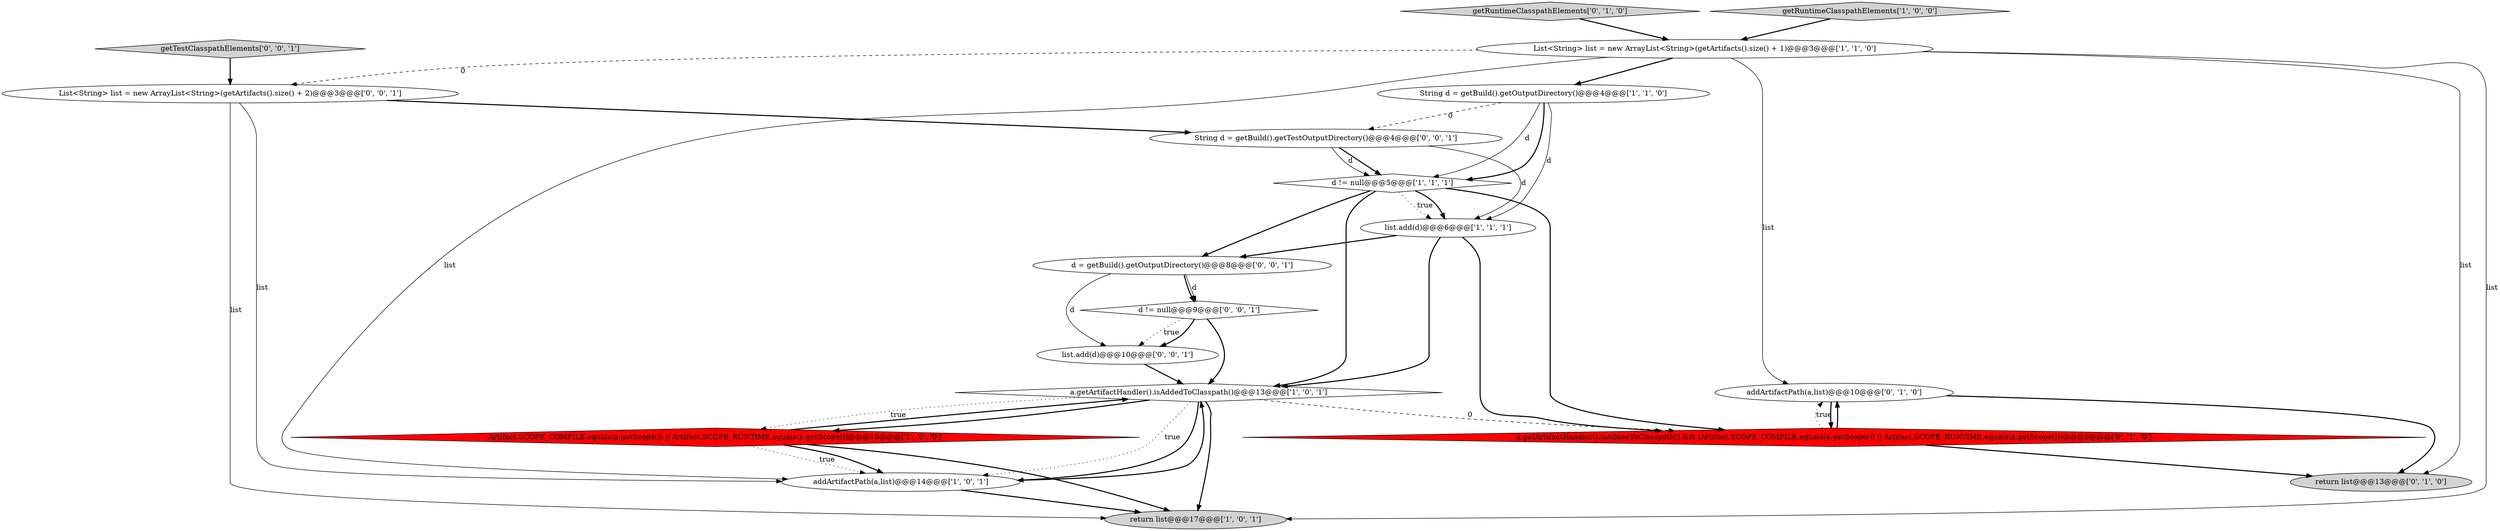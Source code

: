 digraph {
4 [style = filled, label = "List<String> list = new ArrayList<String>(getArtifacts().size() + 1)@@@3@@@['1', '1', '0']", fillcolor = white, shape = ellipse image = "AAA0AAABBB1BBB"];
11 [style = filled, label = "getRuntimeClasspathElements['0', '1', '0']", fillcolor = lightgray, shape = diamond image = "AAA0AAABBB2BBB"];
16 [style = filled, label = "list.add(d)@@@10@@@['0', '0', '1']", fillcolor = white, shape = ellipse image = "AAA0AAABBB3BBB"];
12 [style = filled, label = "return list@@@13@@@['0', '1', '0']", fillcolor = lightgray, shape = ellipse image = "AAA0AAABBB2BBB"];
2 [style = filled, label = "Artifact.SCOPE_COMPILE.equals(a.getScope()) || Artifact.SCOPE_RUNTIME.equals(a.getScope())@@@10@@@['1', '0', '0']", fillcolor = red, shape = diamond image = "AAA1AAABBB1BBB"];
10 [style = filled, label = "addArtifactPath(a,list)@@@10@@@['0', '1', '0']", fillcolor = white, shape = ellipse image = "AAA0AAABBB2BBB"];
0 [style = filled, label = "a.getArtifactHandler().isAddedToClasspath()@@@13@@@['1', '0', '1']", fillcolor = white, shape = diamond image = "AAA0AAABBB1BBB"];
18 [style = filled, label = "getTestClasspathElements['0', '0', '1']", fillcolor = lightgray, shape = diamond image = "AAA0AAABBB3BBB"];
6 [style = filled, label = "d != null@@@5@@@['1', '1', '1']", fillcolor = white, shape = diamond image = "AAA0AAABBB1BBB"];
17 [style = filled, label = "String d = getBuild().getTestOutputDirectory()@@@4@@@['0', '0', '1']", fillcolor = white, shape = ellipse image = "AAA0AAABBB3BBB"];
7 [style = filled, label = "list.add(d)@@@6@@@['1', '1', '1']", fillcolor = white, shape = ellipse image = "AAA0AAABBB1BBB"];
13 [style = filled, label = "d = getBuild().getOutputDirectory()@@@8@@@['0', '0', '1']", fillcolor = white, shape = ellipse image = "AAA0AAABBB3BBB"];
3 [style = filled, label = "String d = getBuild().getOutputDirectory()@@@4@@@['1', '1', '0']", fillcolor = white, shape = ellipse image = "AAA0AAABBB1BBB"];
8 [style = filled, label = "addArtifactPath(a,list)@@@14@@@['1', '0', '1']", fillcolor = white, shape = ellipse image = "AAA0AAABBB1BBB"];
1 [style = filled, label = "getRuntimeClasspathElements['1', '0', '0']", fillcolor = lightgray, shape = diamond image = "AAA0AAABBB1BBB"];
9 [style = filled, label = "a.getArtifactHandler().isAddedToClasspath() && (Artifact.SCOPE_COMPILE.equals(a.getScope()) || Artifact.SCOPE_RUNTIME.equals(a.getScope()))@@@9@@@['0', '1', '0']", fillcolor = red, shape = diamond image = "AAA1AAABBB2BBB"];
14 [style = filled, label = "List<String> list = new ArrayList<String>(getArtifacts().size() + 2)@@@3@@@['0', '0', '1']", fillcolor = white, shape = ellipse image = "AAA0AAABBB3BBB"];
5 [style = filled, label = "return list@@@17@@@['1', '0', '1']", fillcolor = lightgray, shape = ellipse image = "AAA0AAABBB1BBB"];
15 [style = filled, label = "d != null@@@9@@@['0', '0', '1']", fillcolor = white, shape = diamond image = "AAA0AAABBB3BBB"];
7->13 [style = bold, label=""];
13->15 [style = solid, label="d"];
4->3 [style = bold, label=""];
1->4 [style = bold, label=""];
16->0 [style = bold, label=""];
3->17 [style = dashed, label="0"];
4->12 [style = solid, label="list"];
14->8 [style = solid, label="list"];
17->6 [style = bold, label=""];
4->5 [style = solid, label="list"];
11->4 [style = bold, label=""];
0->2 [style = bold, label=""];
3->6 [style = bold, label=""];
14->17 [style = bold, label=""];
7->0 [style = bold, label=""];
6->0 [style = bold, label=""];
17->7 [style = solid, label="d"];
9->10 [style = bold, label=""];
15->16 [style = dotted, label="true"];
15->16 [style = bold, label=""];
8->0 [style = bold, label=""];
7->9 [style = bold, label=""];
0->8 [style = dotted, label="true"];
2->0 [style = bold, label=""];
17->6 [style = solid, label="d"];
8->5 [style = bold, label=""];
10->12 [style = bold, label=""];
14->5 [style = solid, label="list"];
3->6 [style = solid, label="d"];
4->10 [style = solid, label="list"];
6->13 [style = bold, label=""];
15->0 [style = bold, label=""];
4->8 [style = solid, label="list"];
0->8 [style = bold, label=""];
6->7 [style = dotted, label="true"];
13->16 [style = solid, label="d"];
4->14 [style = dashed, label="0"];
10->9 [style = bold, label=""];
9->12 [style = bold, label=""];
13->15 [style = bold, label=""];
0->2 [style = dotted, label="true"];
0->9 [style = dashed, label="0"];
6->9 [style = bold, label=""];
6->7 [style = bold, label=""];
3->7 [style = solid, label="d"];
9->10 [style = dotted, label="true"];
18->14 [style = bold, label=""];
0->5 [style = bold, label=""];
2->8 [style = dotted, label="true"];
2->8 [style = bold, label=""];
2->5 [style = bold, label=""];
}
